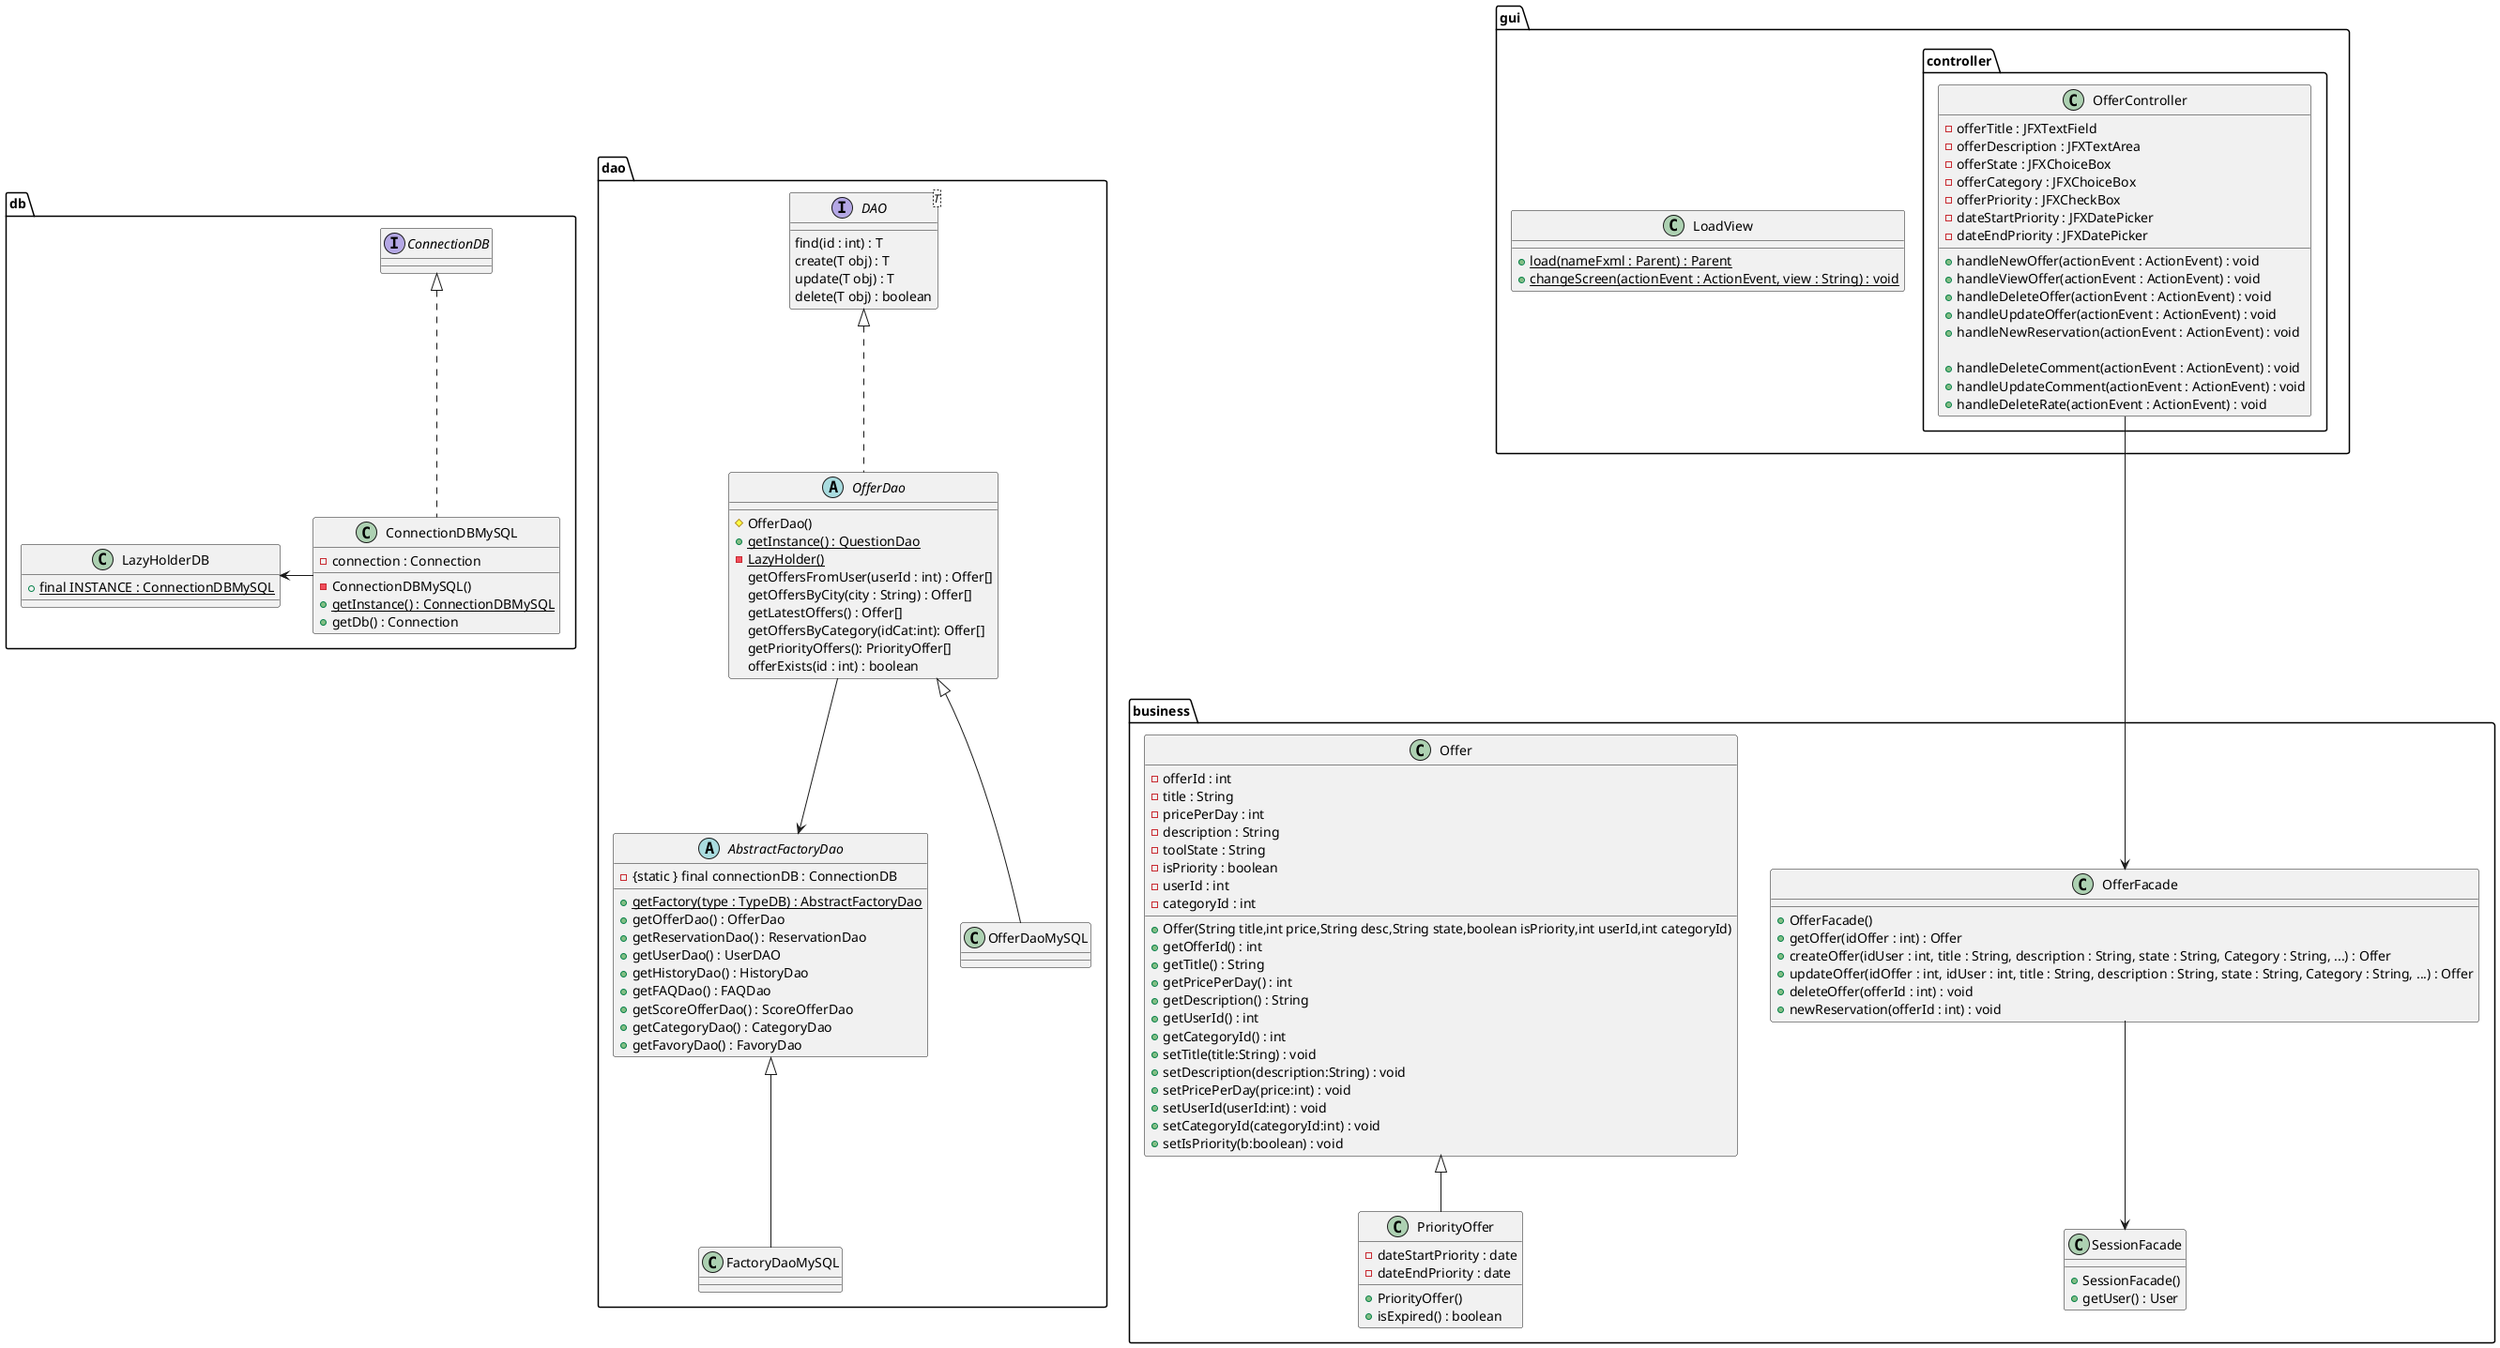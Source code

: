 @startuml

package dao {


    abstract OfferDao{
        # OfferDao()
        + {static} getInstance() : QuestionDao
        - {static} LazyHolder()
        getOffersFromUser(userId : int) : Offer[]
        getOffersByCity(city : String) : Offer[]
        getLatestOffers() : Offer[]
        getOffersByCategory(idCat:int): Offer[]
        getPriorityOffers(): PriorityOffer[]
        offerExists(id : int) : boolean
    }
    class OfferDaoMySQL
    FactoryDaoMySQL -up-|> AbstractFactoryDao
    OfferDaoMySQL -up-|> OfferDao


    interface DAO<T>{
        find(id : int) : T
        create(T obj) : T
        update(T obj) : T
        delete(T obj) : boolean
    }

    abstract AbstractFactoryDao{
        - {static } final connectionDB : ConnectionDB
        + {static} getFactory(type : TypeDB) : AbstractFactoryDao
        + getOfferDao() : OfferDao
        + getReservationDao() : ReservationDao
        + getUserDao() : UserDAO
        + getHistoryDao() : HistoryDao
        + getFAQDao() : FAQDao
        + getScoreOfferDao() : ScoreOfferDao
        + getCategoryDao() : CategoryDao
        + getFavoryDao() : FavoryDao
    }

    class FactoryDaoMySQL{
    }


    DAO <|.. OfferDao
    OfferDao-->AbstractFactoryDao
}
package db{
    class ConnectionDBMySQL{
        - connection : Connection
        - ConnectionDBMySQL()
        + {static} getInstance() : ConnectionDBMySQL
        + getDb() : Connection
    }

    class LazyHolderDB{
        + {static} final INSTANCE : ConnectionDBMySQL
    }
    interface ConnectionDB
    ConnectionDBMySQL -Left-> LazyHolderDB
    ConnectionDBMySQL .up.|> ConnectionDB

}
package business{
    class SessionFacade{
        + SessionFacade()
        + getUser() : User
    }

    class Offer{
        -offerId : int
        -title : String
        -pricePerDay : int
        -description : String
        -toolState : String
        -isPriority : boolean
        -userId : int
        -categoryId : int
        + Offer(String title,int price,String desc,String state,boolean isPriority,int userId,int categoryId)
        + getOfferId() : int
        + getTitle() : String
        + getPricePerDay() : int
        + getDescription() : String
        + getUserId() : int
        + getCategoryId() : int
        + setTitle(title:String) : void
        + setDescription(description:String) : void
        + setPricePerDay(price:int) : void
        + setUserId(userId:int) : void
        + setCategoryId(categoryId:int) : void
        + setIsPriority(b:boolean) : void
    }

    class PriorityOffer{
        -dateStartPriority : date
        -dateEndPriority : date
        +PriorityOffer()
        +isExpired() : boolean
    }
    class OfferFacade{
        + OfferFacade()
        + getOffer(idOffer : int) : Offer
        + createOffer(idUser : int, title : String, description : String, state : String, Category : String, ...) : Offer
        + updateOffer(idOffer : int, idUser : int, title : String, description : String, state : String, Category : String, ...) : Offer
        + deleteOffer(offerId : int) : void
        + newReservation(offerId : int) : void
    }

        Offer <|-- PriorityOffer


}

package gui{

    class LoadView{
        + {static} load(nameFxml : Parent) : Parent
        + {static} changeScreen(actionEvent : ActionEvent, view : String) : void
    }

    package controller{
        class OfferController{
            -offerTitle : JFXTextField
            -offerDescription : JFXTextArea
            -offerState : JFXChoiceBox
            -offerCategory : JFXChoiceBox
            -offerPriority : JFXCheckBox
            -dateStartPriority : JFXDatePicker
            -dateEndPriority : JFXDatePicker
            + handleNewOffer(actionEvent : ActionEvent) : void
            + handleViewOffer(actionEvent : ActionEvent) : void
            + handleDeleteOffer(actionEvent : ActionEvent) : void
            + handleUpdateOffer(actionEvent : ActionEvent) : void
            + handleNewReservation(actionEvent : ActionEvent) : void

            + handleDeleteComment(actionEvent : ActionEvent) : void
            + handleUpdateComment(actionEvent : ActionEvent) : void
            + handleDeleteRate(actionEvent : ActionEvent) : void

        }

    }
}
OfferFacade <--Up- OfferController
SessionFacade <-Up- OfferFacade



@enduml